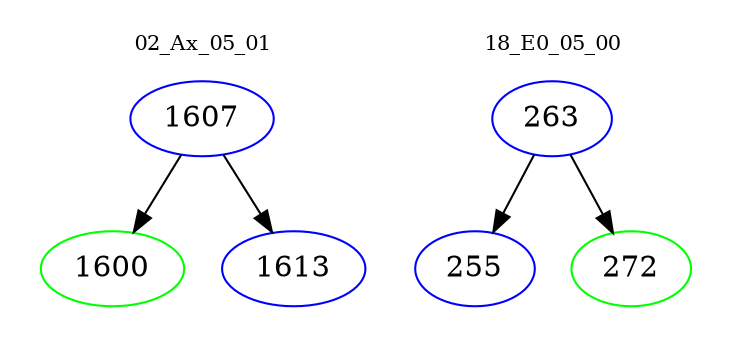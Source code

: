 digraph{
subgraph cluster_0 {
color = white
label = "02_Ax_05_01";
fontsize=10;
T0_1607 [label="1607", color="blue"]
T0_1607 -> T0_1600 [color="black"]
T0_1600 [label="1600", color="green"]
T0_1607 -> T0_1613 [color="black"]
T0_1613 [label="1613", color="blue"]
}
subgraph cluster_1 {
color = white
label = "18_E0_05_00";
fontsize=10;
T1_263 [label="263", color="blue"]
T1_263 -> T1_255 [color="black"]
T1_255 [label="255", color="blue"]
T1_263 -> T1_272 [color="black"]
T1_272 [label="272", color="green"]
}
}
